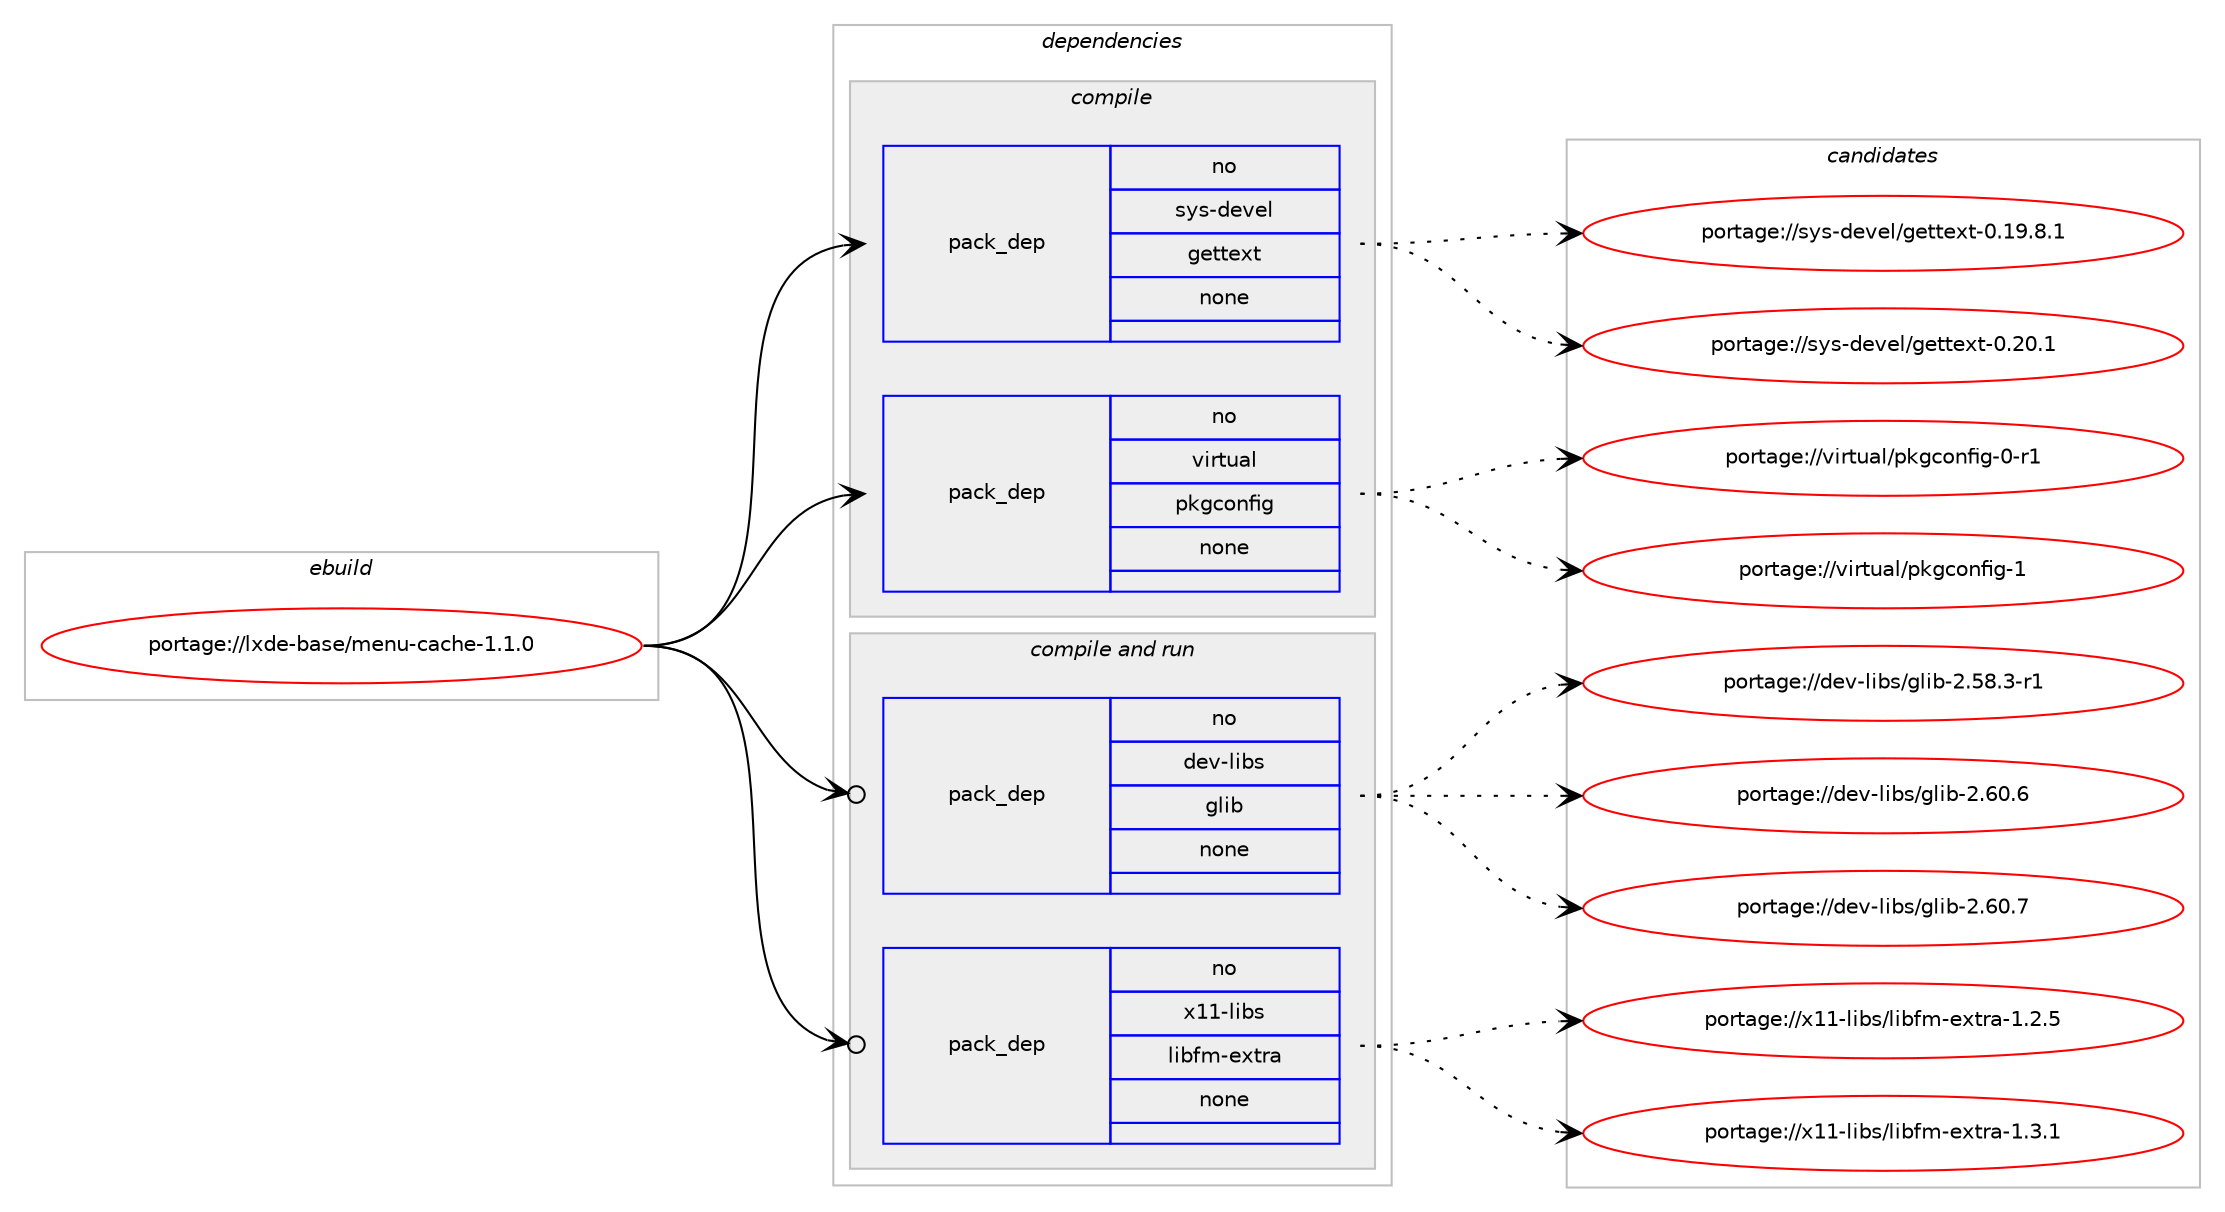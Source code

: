 digraph prolog {

# *************
# Graph options
# *************

newrank=true;
concentrate=true;
compound=true;
graph [rankdir=LR,fontname=Helvetica,fontsize=10,ranksep=1.5];#, ranksep=2.5, nodesep=0.2];
edge  [arrowhead=vee];
node  [fontname=Helvetica,fontsize=10];

# **********
# The ebuild
# **********

subgraph cluster_leftcol {
color=gray;
rank=same;
label=<<i>ebuild</i>>;
id [label="portage://lxde-base/menu-cache-1.1.0", color=red, width=4, href="../lxde-base/menu-cache-1.1.0.svg"];
}

# ****************
# The dependencies
# ****************

subgraph cluster_midcol {
color=gray;
label=<<i>dependencies</i>>;
subgraph cluster_compile {
fillcolor="#eeeeee";
style=filled;
label=<<i>compile</i>>;
subgraph pack222292 {
dependency303317 [label=<<TABLE BORDER="0" CELLBORDER="1" CELLSPACING="0" CELLPADDING="4" WIDTH="220"><TR><TD ROWSPAN="6" CELLPADDING="30">pack_dep</TD></TR><TR><TD WIDTH="110">no</TD></TR><TR><TD>sys-devel</TD></TR><TR><TD>gettext</TD></TR><TR><TD>none</TD></TR><TR><TD></TD></TR></TABLE>>, shape=none, color=blue];
}
id:e -> dependency303317:w [weight=20,style="solid",arrowhead="vee"];
subgraph pack222293 {
dependency303318 [label=<<TABLE BORDER="0" CELLBORDER="1" CELLSPACING="0" CELLPADDING="4" WIDTH="220"><TR><TD ROWSPAN="6" CELLPADDING="30">pack_dep</TD></TR><TR><TD WIDTH="110">no</TD></TR><TR><TD>virtual</TD></TR><TR><TD>pkgconfig</TD></TR><TR><TD>none</TD></TR><TR><TD></TD></TR></TABLE>>, shape=none, color=blue];
}
id:e -> dependency303318:w [weight=20,style="solid",arrowhead="vee"];
}
subgraph cluster_compileandrun {
fillcolor="#eeeeee";
style=filled;
label=<<i>compile and run</i>>;
subgraph pack222294 {
dependency303319 [label=<<TABLE BORDER="0" CELLBORDER="1" CELLSPACING="0" CELLPADDING="4" WIDTH="220"><TR><TD ROWSPAN="6" CELLPADDING="30">pack_dep</TD></TR><TR><TD WIDTH="110">no</TD></TR><TR><TD>dev-libs</TD></TR><TR><TD>glib</TD></TR><TR><TD>none</TD></TR><TR><TD></TD></TR></TABLE>>, shape=none, color=blue];
}
id:e -> dependency303319:w [weight=20,style="solid",arrowhead="odotvee"];
subgraph pack222295 {
dependency303320 [label=<<TABLE BORDER="0" CELLBORDER="1" CELLSPACING="0" CELLPADDING="4" WIDTH="220"><TR><TD ROWSPAN="6" CELLPADDING="30">pack_dep</TD></TR><TR><TD WIDTH="110">no</TD></TR><TR><TD>x11-libs</TD></TR><TR><TD>libfm-extra</TD></TR><TR><TD>none</TD></TR><TR><TD></TD></TR></TABLE>>, shape=none, color=blue];
}
id:e -> dependency303320:w [weight=20,style="solid",arrowhead="odotvee"];
}
subgraph cluster_run {
fillcolor="#eeeeee";
style=filled;
label=<<i>run</i>>;
}
}

# **************
# The candidates
# **************

subgraph cluster_choices {
rank=same;
color=gray;
label=<<i>candidates</i>>;

subgraph choice222292 {
color=black;
nodesep=1;
choiceportage1151211154510010111810110847103101116116101120116454846495746564649 [label="portage://sys-devel/gettext-0.19.8.1", color=red, width=4,href="../sys-devel/gettext-0.19.8.1.svg"];
choiceportage115121115451001011181011084710310111611610112011645484650484649 [label="portage://sys-devel/gettext-0.20.1", color=red, width=4,href="../sys-devel/gettext-0.20.1.svg"];
dependency303317:e -> choiceportage1151211154510010111810110847103101116116101120116454846495746564649:w [style=dotted,weight="100"];
dependency303317:e -> choiceportage115121115451001011181011084710310111611610112011645484650484649:w [style=dotted,weight="100"];
}
subgraph choice222293 {
color=black;
nodesep=1;
choiceportage11810511411611797108471121071039911111010210510345484511449 [label="portage://virtual/pkgconfig-0-r1", color=red, width=4,href="../virtual/pkgconfig-0-r1.svg"];
choiceportage1181051141161179710847112107103991111101021051034549 [label="portage://virtual/pkgconfig-1", color=red, width=4,href="../virtual/pkgconfig-1.svg"];
dependency303318:e -> choiceportage11810511411611797108471121071039911111010210510345484511449:w [style=dotted,weight="100"];
dependency303318:e -> choiceportage1181051141161179710847112107103991111101021051034549:w [style=dotted,weight="100"];
}
subgraph choice222294 {
color=black;
nodesep=1;
choiceportage10010111845108105981154710310810598455046535646514511449 [label="portage://dev-libs/glib-2.58.3-r1", color=red, width=4,href="../dev-libs/glib-2.58.3-r1.svg"];
choiceportage1001011184510810598115471031081059845504654484654 [label="portage://dev-libs/glib-2.60.6", color=red, width=4,href="../dev-libs/glib-2.60.6.svg"];
choiceportage1001011184510810598115471031081059845504654484655 [label="portage://dev-libs/glib-2.60.7", color=red, width=4,href="../dev-libs/glib-2.60.7.svg"];
dependency303319:e -> choiceportage10010111845108105981154710310810598455046535646514511449:w [style=dotted,weight="100"];
dependency303319:e -> choiceportage1001011184510810598115471031081059845504654484654:w [style=dotted,weight="100"];
dependency303319:e -> choiceportage1001011184510810598115471031081059845504654484655:w [style=dotted,weight="100"];
}
subgraph choice222295 {
color=black;
nodesep=1;
choiceportage1204949451081059811547108105981021094510112011611497454946504653 [label="portage://x11-libs/libfm-extra-1.2.5", color=red, width=4,href="../x11-libs/libfm-extra-1.2.5.svg"];
choiceportage1204949451081059811547108105981021094510112011611497454946514649 [label="portage://x11-libs/libfm-extra-1.3.1", color=red, width=4,href="../x11-libs/libfm-extra-1.3.1.svg"];
dependency303320:e -> choiceportage1204949451081059811547108105981021094510112011611497454946504653:w [style=dotted,weight="100"];
dependency303320:e -> choiceportage1204949451081059811547108105981021094510112011611497454946514649:w [style=dotted,weight="100"];
}
}

}
